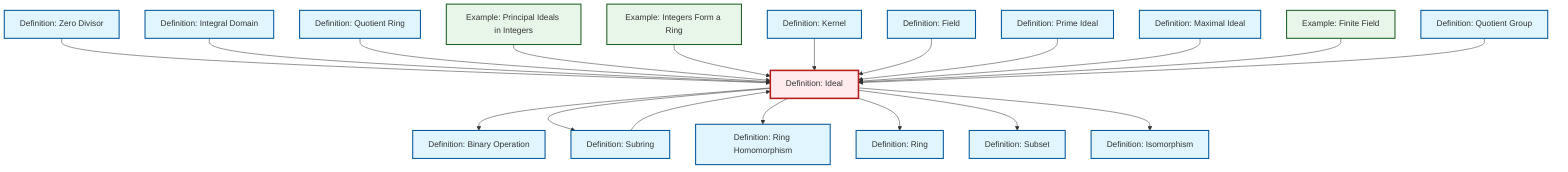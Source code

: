graph TD
    classDef definition fill:#e1f5fe,stroke:#01579b,stroke-width:2px
    classDef theorem fill:#f3e5f5,stroke:#4a148c,stroke-width:2px
    classDef axiom fill:#fff3e0,stroke:#e65100,stroke-width:2px
    classDef example fill:#e8f5e9,stroke:#1b5e20,stroke-width:2px
    classDef current fill:#ffebee,stroke:#b71c1c,stroke-width:3px
    ex-finite-field["Example: Finite Field"]:::example
    def-quotient-group["Definition: Quotient Group"]:::definition
    def-binary-operation["Definition: Binary Operation"]:::definition
    ex-integers-ring["Example: Integers Form a Ring"]:::example
    def-kernel["Definition: Kernel"]:::definition
    def-subring["Definition: Subring"]:::definition
    def-ring["Definition: Ring"]:::definition
    def-subset["Definition: Subset"]:::definition
    def-field["Definition: Field"]:::definition
    def-prime-ideal["Definition: Prime Ideal"]:::definition
    def-ideal["Definition: Ideal"]:::definition
    def-ring-homomorphism["Definition: Ring Homomorphism"]:::definition
    def-isomorphism["Definition: Isomorphism"]:::definition
    def-integral-domain["Definition: Integral Domain"]:::definition
    def-zero-divisor["Definition: Zero Divisor"]:::definition
    def-maximal-ideal["Definition: Maximal Ideal"]:::definition
    def-quotient-ring["Definition: Quotient Ring"]:::definition
    ex-principal-ideal["Example: Principal Ideals in Integers"]:::example
    def-zero-divisor --> def-ideal
    def-integral-domain --> def-ideal
    def-quotient-ring --> def-ideal
    ex-principal-ideal --> def-ideal
    def-ideal --> def-binary-operation
    def-subring --> def-ideal
    def-ideal --> def-subring
    ex-integers-ring --> def-ideal
    def-ideal --> def-ring-homomorphism
    def-ideal --> def-ring
    def-kernel --> def-ideal
    def-field --> def-ideal
    def-ideal --> def-subset
    def-prime-ideal --> def-ideal
    def-ideal --> def-isomorphism
    def-maximal-ideal --> def-ideal
    ex-finite-field --> def-ideal
    def-quotient-group --> def-ideal
    class def-ideal current